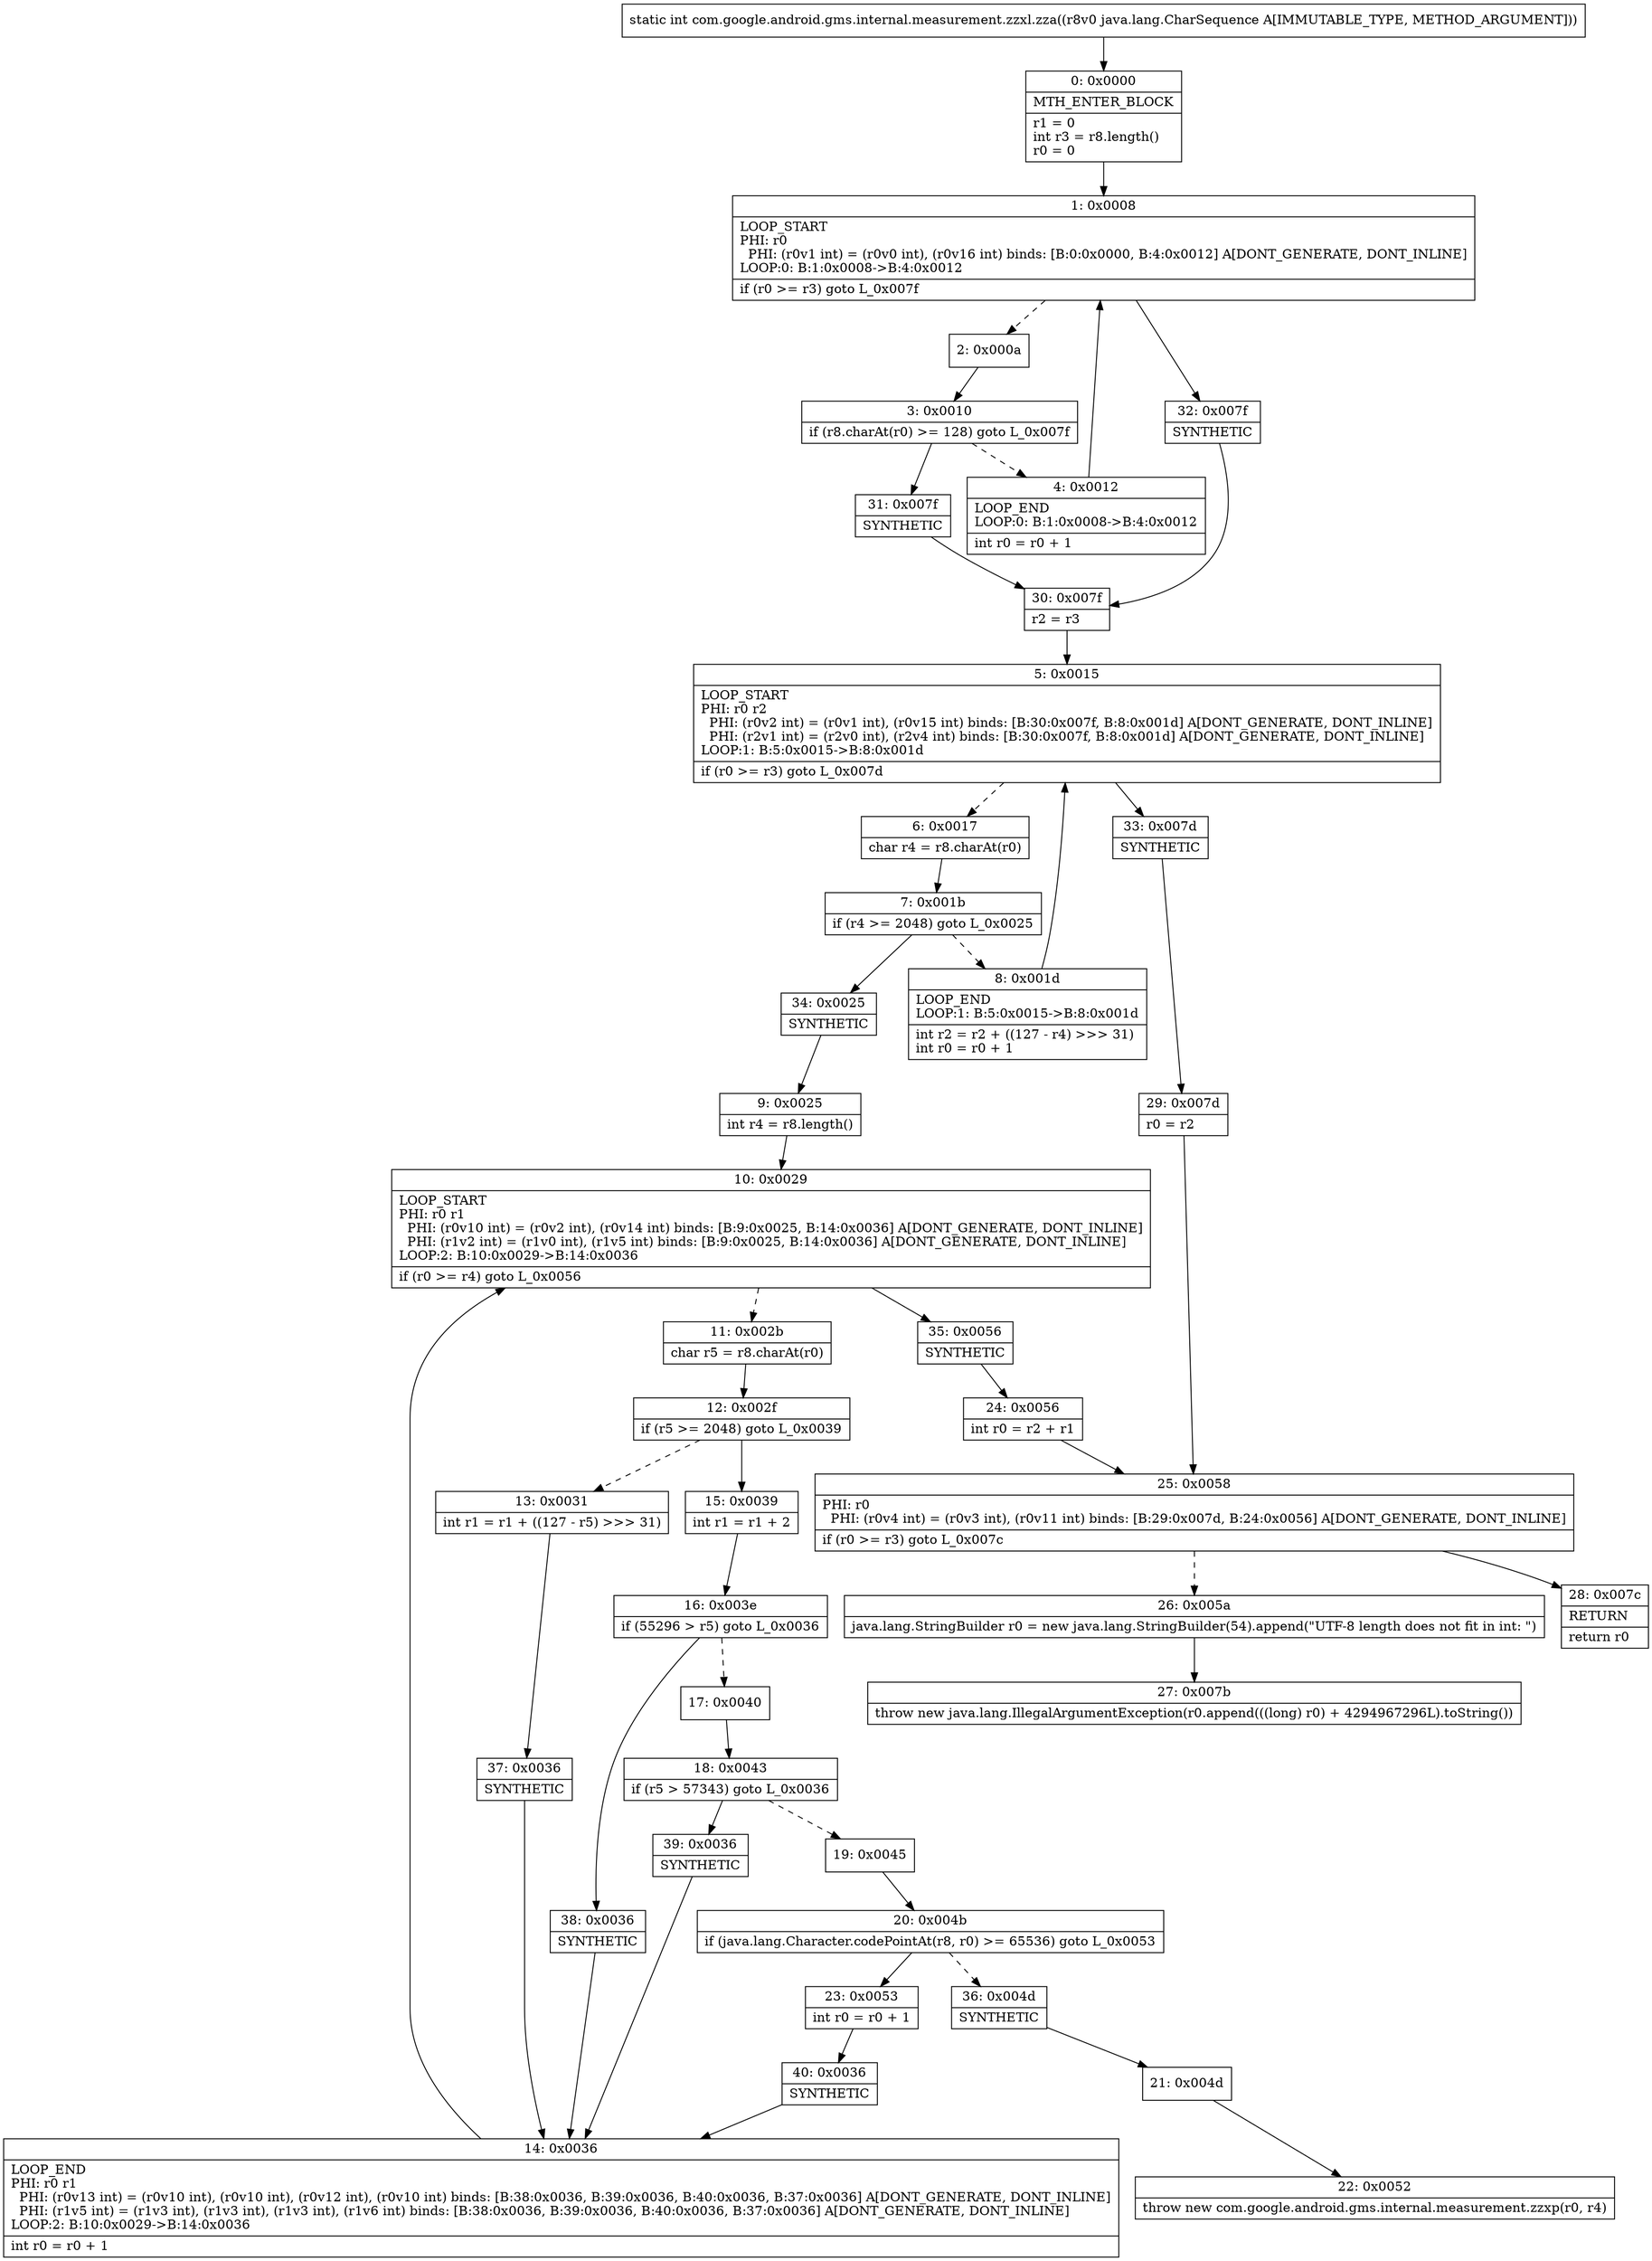 digraph "CFG forcom.google.android.gms.internal.measurement.zzxl.zza(Ljava\/lang\/CharSequence;)I" {
Node_0 [shape=record,label="{0\:\ 0x0000|MTH_ENTER_BLOCK\l|r1 = 0\lint r3 = r8.length()\lr0 = 0\l}"];
Node_1 [shape=record,label="{1\:\ 0x0008|LOOP_START\lPHI: r0 \l  PHI: (r0v1 int) = (r0v0 int), (r0v16 int) binds: [B:0:0x0000, B:4:0x0012] A[DONT_GENERATE, DONT_INLINE]\lLOOP:0: B:1:0x0008\-\>B:4:0x0012\l|if (r0 \>= r3) goto L_0x007f\l}"];
Node_2 [shape=record,label="{2\:\ 0x000a}"];
Node_3 [shape=record,label="{3\:\ 0x0010|if (r8.charAt(r0) \>= 128) goto L_0x007f\l}"];
Node_4 [shape=record,label="{4\:\ 0x0012|LOOP_END\lLOOP:0: B:1:0x0008\-\>B:4:0x0012\l|int r0 = r0 + 1\l}"];
Node_5 [shape=record,label="{5\:\ 0x0015|LOOP_START\lPHI: r0 r2 \l  PHI: (r0v2 int) = (r0v1 int), (r0v15 int) binds: [B:30:0x007f, B:8:0x001d] A[DONT_GENERATE, DONT_INLINE]\l  PHI: (r2v1 int) = (r2v0 int), (r2v4 int) binds: [B:30:0x007f, B:8:0x001d] A[DONT_GENERATE, DONT_INLINE]\lLOOP:1: B:5:0x0015\-\>B:8:0x001d\l|if (r0 \>= r3) goto L_0x007d\l}"];
Node_6 [shape=record,label="{6\:\ 0x0017|char r4 = r8.charAt(r0)\l}"];
Node_7 [shape=record,label="{7\:\ 0x001b|if (r4 \>= 2048) goto L_0x0025\l}"];
Node_8 [shape=record,label="{8\:\ 0x001d|LOOP_END\lLOOP:1: B:5:0x0015\-\>B:8:0x001d\l|int r2 = r2 + ((127 \- r4) \>\>\> 31)\lint r0 = r0 + 1\l}"];
Node_9 [shape=record,label="{9\:\ 0x0025|int r4 = r8.length()\l}"];
Node_10 [shape=record,label="{10\:\ 0x0029|LOOP_START\lPHI: r0 r1 \l  PHI: (r0v10 int) = (r0v2 int), (r0v14 int) binds: [B:9:0x0025, B:14:0x0036] A[DONT_GENERATE, DONT_INLINE]\l  PHI: (r1v2 int) = (r1v0 int), (r1v5 int) binds: [B:9:0x0025, B:14:0x0036] A[DONT_GENERATE, DONT_INLINE]\lLOOP:2: B:10:0x0029\-\>B:14:0x0036\l|if (r0 \>= r4) goto L_0x0056\l}"];
Node_11 [shape=record,label="{11\:\ 0x002b|char r5 = r8.charAt(r0)\l}"];
Node_12 [shape=record,label="{12\:\ 0x002f|if (r5 \>= 2048) goto L_0x0039\l}"];
Node_13 [shape=record,label="{13\:\ 0x0031|int r1 = r1 + ((127 \- r5) \>\>\> 31)\l}"];
Node_14 [shape=record,label="{14\:\ 0x0036|LOOP_END\lPHI: r0 r1 \l  PHI: (r0v13 int) = (r0v10 int), (r0v10 int), (r0v12 int), (r0v10 int) binds: [B:38:0x0036, B:39:0x0036, B:40:0x0036, B:37:0x0036] A[DONT_GENERATE, DONT_INLINE]\l  PHI: (r1v5 int) = (r1v3 int), (r1v3 int), (r1v3 int), (r1v6 int) binds: [B:38:0x0036, B:39:0x0036, B:40:0x0036, B:37:0x0036] A[DONT_GENERATE, DONT_INLINE]\lLOOP:2: B:10:0x0029\-\>B:14:0x0036\l|int r0 = r0 + 1\l}"];
Node_15 [shape=record,label="{15\:\ 0x0039|int r1 = r1 + 2\l}"];
Node_16 [shape=record,label="{16\:\ 0x003e|if (55296 \> r5) goto L_0x0036\l}"];
Node_17 [shape=record,label="{17\:\ 0x0040}"];
Node_18 [shape=record,label="{18\:\ 0x0043|if (r5 \> 57343) goto L_0x0036\l}"];
Node_19 [shape=record,label="{19\:\ 0x0045}"];
Node_20 [shape=record,label="{20\:\ 0x004b|if (java.lang.Character.codePointAt(r8, r0) \>= 65536) goto L_0x0053\l}"];
Node_21 [shape=record,label="{21\:\ 0x004d}"];
Node_22 [shape=record,label="{22\:\ 0x0052|throw new com.google.android.gms.internal.measurement.zzxp(r0, r4)\l}"];
Node_23 [shape=record,label="{23\:\ 0x0053|int r0 = r0 + 1\l}"];
Node_24 [shape=record,label="{24\:\ 0x0056|int r0 = r2 + r1\l}"];
Node_25 [shape=record,label="{25\:\ 0x0058|PHI: r0 \l  PHI: (r0v4 int) = (r0v3 int), (r0v11 int) binds: [B:29:0x007d, B:24:0x0056] A[DONT_GENERATE, DONT_INLINE]\l|if (r0 \>= r3) goto L_0x007c\l}"];
Node_26 [shape=record,label="{26\:\ 0x005a|java.lang.StringBuilder r0 = new java.lang.StringBuilder(54).append(\"UTF\-8 length does not fit in int: \")\l}"];
Node_27 [shape=record,label="{27\:\ 0x007b|throw new java.lang.IllegalArgumentException(r0.append(((long) r0) + 4294967296L).toString())\l}"];
Node_28 [shape=record,label="{28\:\ 0x007c|RETURN\l|return r0\l}"];
Node_29 [shape=record,label="{29\:\ 0x007d|r0 = r2\l}"];
Node_30 [shape=record,label="{30\:\ 0x007f|r2 = r3\l}"];
Node_31 [shape=record,label="{31\:\ 0x007f|SYNTHETIC\l}"];
Node_32 [shape=record,label="{32\:\ 0x007f|SYNTHETIC\l}"];
Node_33 [shape=record,label="{33\:\ 0x007d|SYNTHETIC\l}"];
Node_34 [shape=record,label="{34\:\ 0x0025|SYNTHETIC\l}"];
Node_35 [shape=record,label="{35\:\ 0x0056|SYNTHETIC\l}"];
Node_36 [shape=record,label="{36\:\ 0x004d|SYNTHETIC\l}"];
Node_37 [shape=record,label="{37\:\ 0x0036|SYNTHETIC\l}"];
Node_38 [shape=record,label="{38\:\ 0x0036|SYNTHETIC\l}"];
Node_39 [shape=record,label="{39\:\ 0x0036|SYNTHETIC\l}"];
Node_40 [shape=record,label="{40\:\ 0x0036|SYNTHETIC\l}"];
MethodNode[shape=record,label="{static int com.google.android.gms.internal.measurement.zzxl.zza((r8v0 java.lang.CharSequence A[IMMUTABLE_TYPE, METHOD_ARGUMENT])) }"];
MethodNode -> Node_0;
Node_0 -> Node_1;
Node_1 -> Node_2[style=dashed];
Node_1 -> Node_32;
Node_2 -> Node_3;
Node_3 -> Node_4[style=dashed];
Node_3 -> Node_31;
Node_4 -> Node_1;
Node_5 -> Node_6[style=dashed];
Node_5 -> Node_33;
Node_6 -> Node_7;
Node_7 -> Node_8[style=dashed];
Node_7 -> Node_34;
Node_8 -> Node_5;
Node_9 -> Node_10;
Node_10 -> Node_11[style=dashed];
Node_10 -> Node_35;
Node_11 -> Node_12;
Node_12 -> Node_13[style=dashed];
Node_12 -> Node_15;
Node_13 -> Node_37;
Node_14 -> Node_10;
Node_15 -> Node_16;
Node_16 -> Node_17[style=dashed];
Node_16 -> Node_38;
Node_17 -> Node_18;
Node_18 -> Node_19[style=dashed];
Node_18 -> Node_39;
Node_19 -> Node_20;
Node_20 -> Node_23;
Node_20 -> Node_36[style=dashed];
Node_21 -> Node_22;
Node_23 -> Node_40;
Node_24 -> Node_25;
Node_25 -> Node_26[style=dashed];
Node_25 -> Node_28;
Node_26 -> Node_27;
Node_29 -> Node_25;
Node_30 -> Node_5;
Node_31 -> Node_30;
Node_32 -> Node_30;
Node_33 -> Node_29;
Node_34 -> Node_9;
Node_35 -> Node_24;
Node_36 -> Node_21;
Node_37 -> Node_14;
Node_38 -> Node_14;
Node_39 -> Node_14;
Node_40 -> Node_14;
}

